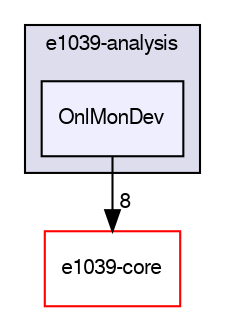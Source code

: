 digraph "/dev/shm/kenichi/update-e1039-doc/e1039-analysis/OnlMonDev" {
  bgcolor=transparent;
  compound=true
  node [ fontsize="10", fontname="FreeSans"];
  edge [ labelfontsize="10", labelfontname="FreeSans"];
  subgraph clusterdir_99844dfacebbb87e315d9ca28a232aeb {
    graph [ bgcolor="#ddddee", pencolor="black", label="e1039-analysis" fontname="FreeSans", fontsize="10", URL="dir_99844dfacebbb87e315d9ca28a232aeb.html"]
  dir_23c2fa21df6fdb7defd176187bed3ea5 [shape=box, label="OnlMonDev", style="filled", fillcolor="#eeeeff", pencolor="black", URL="dir_23c2fa21df6fdb7defd176187bed3ea5.html"];
  }
  dir_0a085354c5474f38d4b9d20ae746ec67 [shape=box label="e1039-core" color="red" URL="dir_0a085354c5474f38d4b9d20ae746ec67.html"];
  dir_23c2fa21df6fdb7defd176187bed3ea5->dir_0a085354c5474f38d4b9d20ae746ec67 [headlabel="8", labeldistance=1.5 headhref="dir_000037_000019.html"];
}
